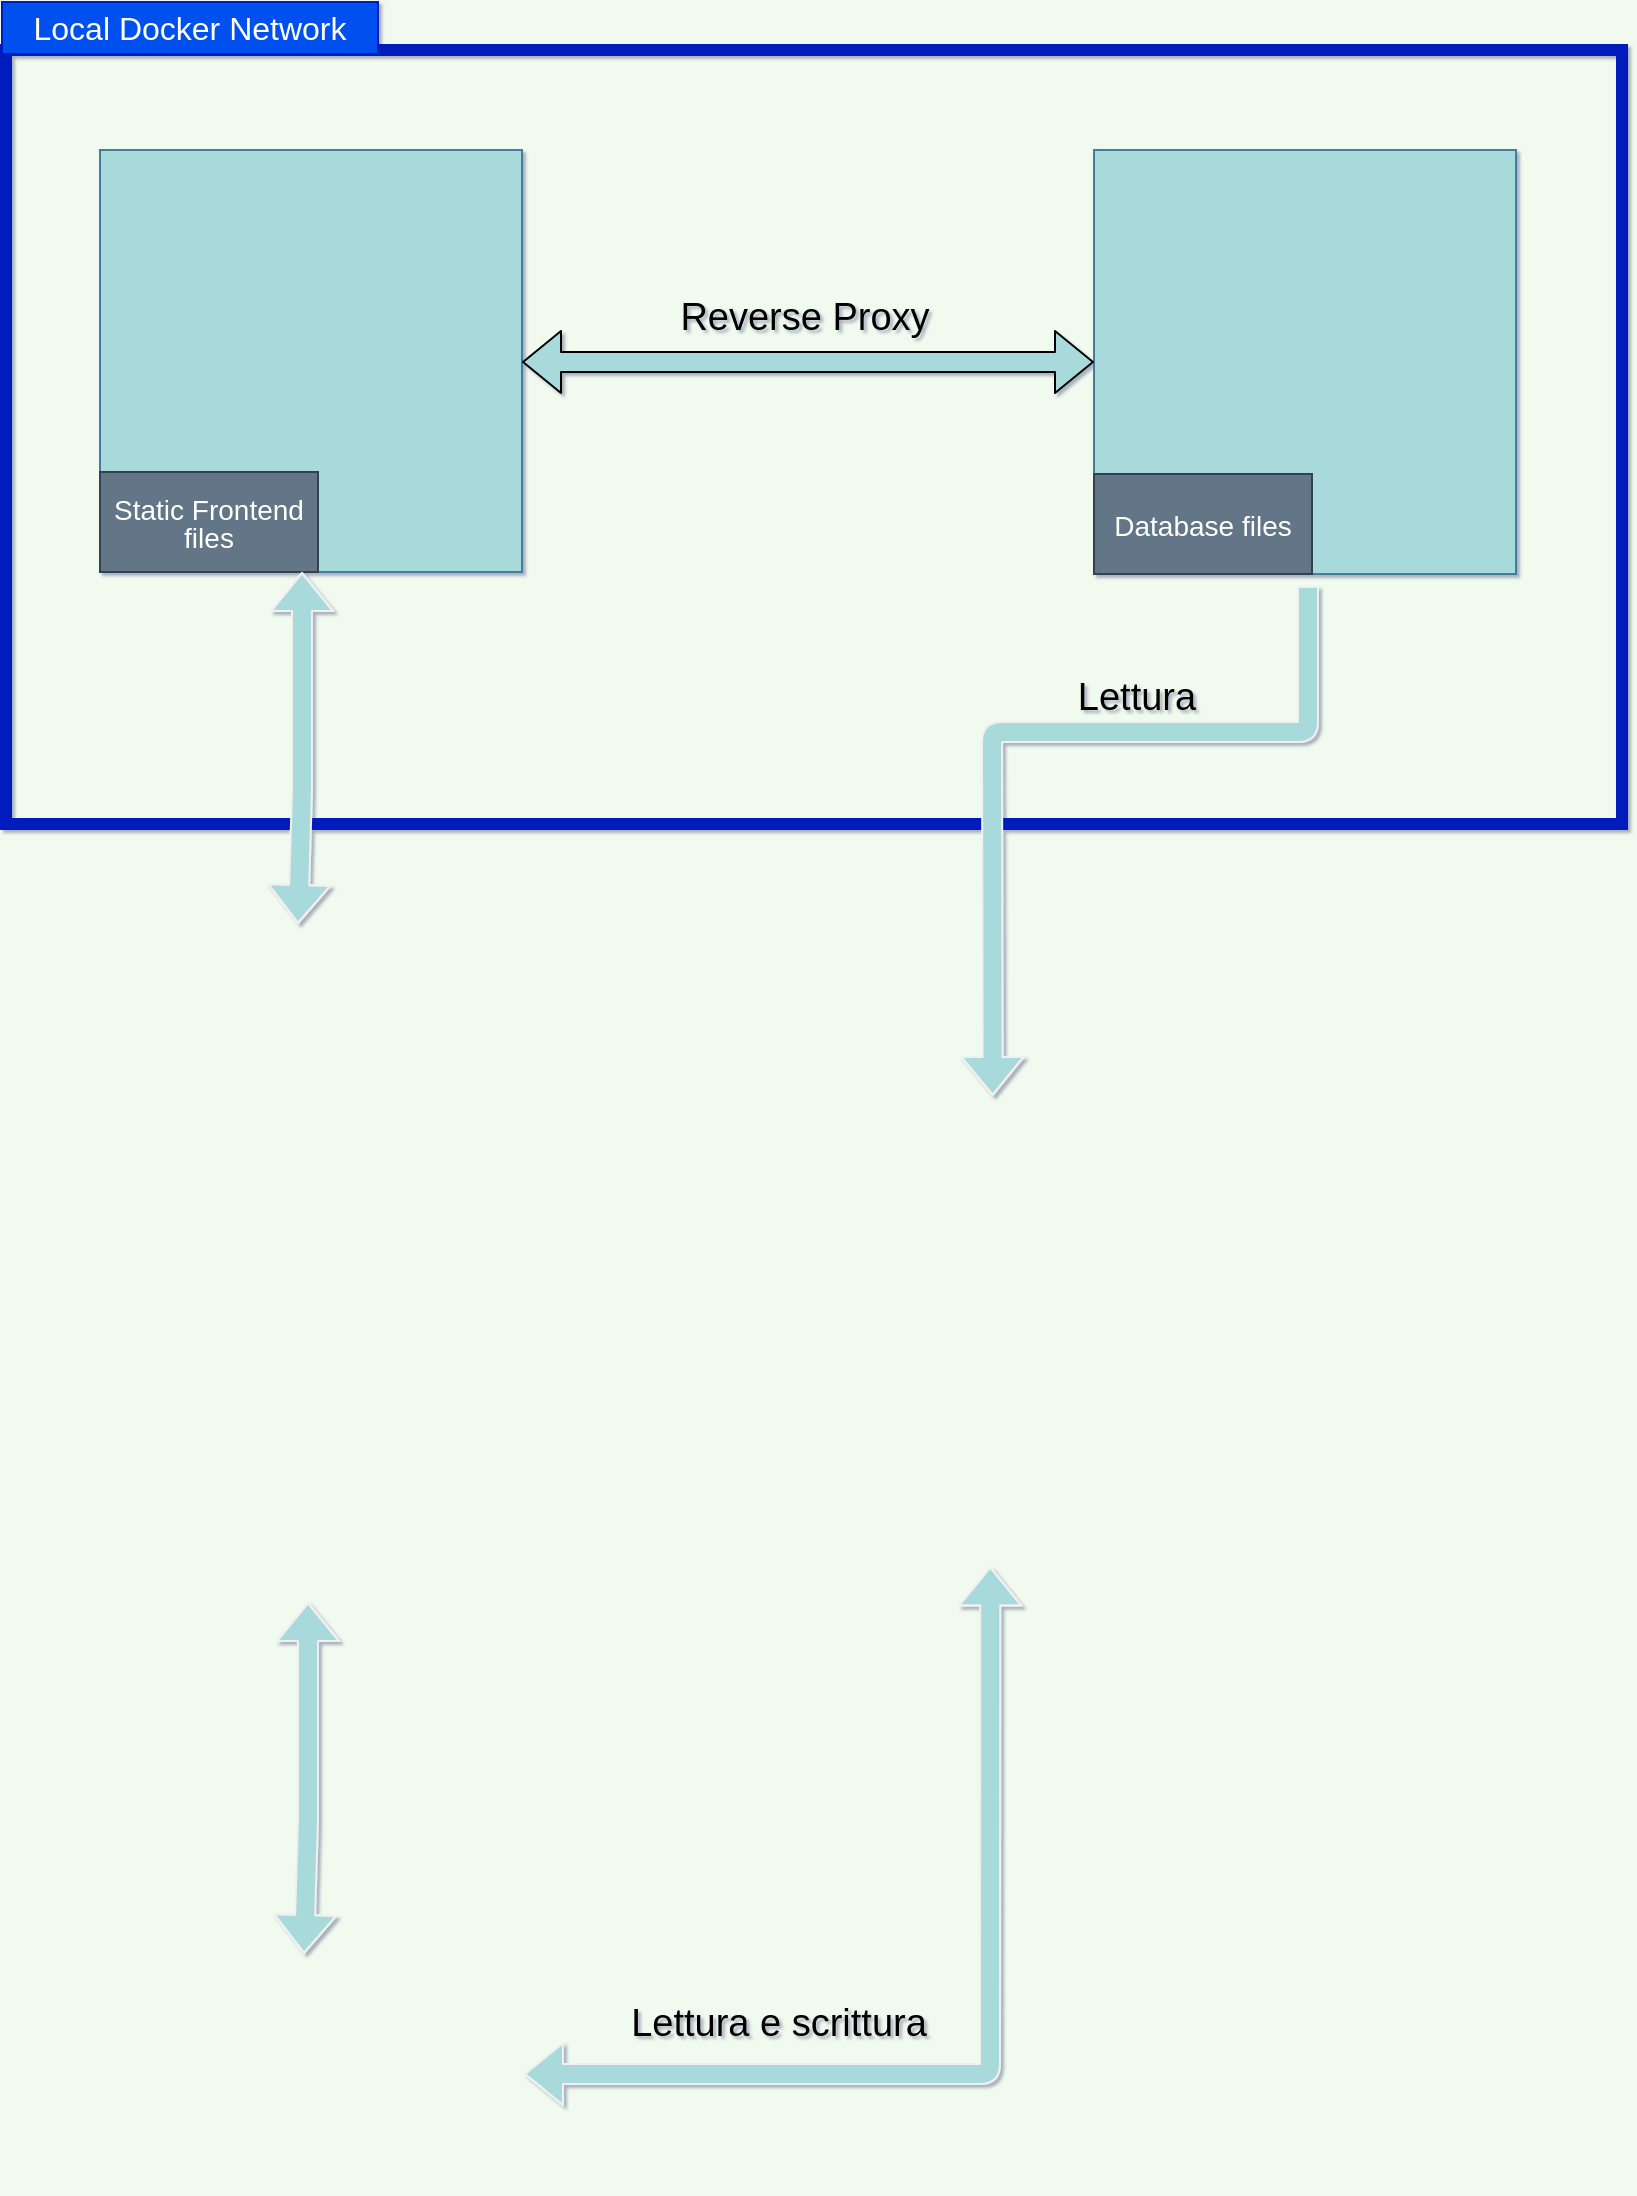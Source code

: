 <mxfile>
    <diagram id="TEg-PIH5Uc5KQjoDQgSk" name="Page-1">
        <mxGraphModel dx="1277" dy="617" grid="0" gridSize="10" guides="1" tooltips="1" connect="1" arrows="1" fold="1" page="1" pageScale="1" pageWidth="1200" pageHeight="1600" background="#F1FAEE" math="0" shadow="1">
            <root>
                <mxCell id="0"/>
                <mxCell id="1" parent="0"/>
                <mxCell id="3" value="" style="whiteSpace=wrap;html=1;aspect=fixed;fillColor=#A8DADC;strokeColor=#457B9D;fontColor=#1D3557;rounded=0;" vertex="1" parent="1">
                    <mxGeometry x="255" y="182" width="211" height="211" as="geometry"/>
                </mxCell>
                <mxCell id="4" value="" style="shape=image;verticalLabelPosition=bottom;verticalAlign=top;aspect=fixed;imageAspect=0;image=https://betaingegneria.it/wp-content/uploads/2019/06/nginx-logo.png;labelBackgroundColor=#F1FAEE;fillColor=#A8DADC;strokeColor=#457B9D;fontColor=#1D3557;" vertex="1" parent="1">
                    <mxGeometry x="302.16" y="223" width="116.67" height="91" as="geometry"/>
                </mxCell>
                <mxCell id="5" value="" style="shape=image;verticalLabelPosition=bottom;verticalAlign=top;aspect=fixed;imageAspect=0;image=https://www.docker.com/sites/default/files/d8/2019-07/horizontal-logo-monochromatic-white.png;labelBackgroundColor=#F1FAEE;fillColor=#A8DADC;strokeColor=#457B9D;fontColor=#1D3557;" vertex="1" parent="1">
                    <mxGeometry x="282" y="158" width="162.98" height="42" as="geometry"/>
                </mxCell>
                <mxCell id="7" value="&lt;p style=&quot;line-height: 100% ; font-size: 14px&quot;&gt;Static Frontend &lt;br&gt;files&lt;/p&gt;" style="rounded=0;whiteSpace=wrap;html=1;strokeColor=#314354;gradientDirection=north;fillColor=#647687;fontColor=#ffffff;" vertex="1" parent="1">
                    <mxGeometry x="255" y="343" width="109" height="50" as="geometry"/>
                </mxCell>
                <mxCell id="11" value="" style="rounded=0;whiteSpace=wrap;html=1;sketch=0;fontColor=#1D3557;strokeColor=#457B9D;fillColor=#A8DADC;" vertex="1" parent="1">
                    <mxGeometry x="752" y="182" width="211" height="212" as="geometry"/>
                </mxCell>
                <mxCell id="12" value="" style="shape=image;verticalLabelPosition=bottom;verticalAlign=top;aspect=fixed;imageAspect=0;image=https://upload.wikimedia.org/wikipedia/commons/thumb/3/3c/Flask_logo.svg/1200px-Flask_logo.svg.png;labelBackgroundColor=#F1FAEE;fillColor=#A8DADC;strokeColor=#457B9D;fontColor=#1D3557;" vertex="1" parent="1">
                    <mxGeometry x="787.9" y="257" width="155.49" height="61" as="geometry"/>
                </mxCell>
                <mxCell id="17" value="&lt;font style=&quot;font-size: 19px&quot;&gt;Reverse Proxy&lt;/font&gt;" style="shape=flexArrow;endArrow=classic;startArrow=classic;html=1;fillColor=#A8DADC;rounded=1;labelBackgroundColor=none;fontColor=#000000;entryX=0;entryY=0.5;entryDx=0;entryDy=0;" edge="1" parent="1" target="11">
                    <mxGeometry x="-0.014" y="22" width="100" height="100" relative="1" as="geometry">
                        <mxPoint x="466" y="288" as="sourcePoint"/>
                        <mxPoint x="757" y="312" as="targetPoint"/>
                        <mxPoint as="offset"/>
                    </mxGeometry>
                </mxCell>
                <mxCell id="18" value="" style="shape=image;verticalLabelPosition=bottom;verticalAlign=top;aspect=fixed;imageAspect=0;image=https://www.docker.com/sites/default/files/d8/2019-07/horizontal-logo-monochromatic-white.png;labelBackgroundColor=#F1FAEE;fillColor=#A8DADC;strokeColor=#457B9D;fontColor=#1D3557;" vertex="1" parent="1">
                    <mxGeometry x="776.01" y="158" width="162.98" height="42" as="geometry"/>
                </mxCell>
                <mxCell id="19" value="&lt;p style=&quot;line-height: 100% ; font-size: 14px&quot;&gt;Database files&lt;/p&gt;" style="rounded=0;whiteSpace=wrap;html=1;strokeColor=#314354;gradientDirection=north;fillColor=#647687;fontColor=#ffffff;" vertex="1" parent="1">
                    <mxGeometry x="752" y="344" width="109" height="50" as="geometry"/>
                </mxCell>
                <mxCell id="20" value="" style="rounded=0;whiteSpace=wrap;html=1;sketch=0;fontColor=#ffffff;strokeColor=#001DBC;glass=0;shadow=0;strokeWidth=6;fillColor=none;" vertex="1" parent="1">
                    <mxGeometry x="208" y="132" width="808" height="387" as="geometry"/>
                </mxCell>
                <mxCell id="21" value="&lt;font style=&quot;font-size: 16px&quot;&gt;Local Docker Network&lt;/font&gt;" style="rounded=0;whiteSpace=wrap;html=1;shadow=0;glass=0;sketch=0;strokeWidth=1;strokeColor=#001DBC;fillColor=#0050ef;fontColor=#ffffff;" vertex="1" parent="1">
                    <mxGeometry x="206" y="108" width="188" height="26" as="geometry"/>
                </mxCell>
                <mxCell id="25" value="" style="shape=flexArrow;endArrow=classic;startArrow=classic;html=1;labelBackgroundColor=none;fontColor=#000000;strokeColor=#f0f0f0;fillColor=#A8DADC;exitX=0.5;exitY=0;exitDx=0;exitDy=0;" edge="1" parent="1">
                    <mxGeometry width="100" height="100" relative="1" as="geometry">
                        <mxPoint x="354.01" y="569" as="sourcePoint"/>
                        <mxPoint x="356" y="393" as="targetPoint"/>
                        <Array as="points">
                            <mxPoint x="356" y="502"/>
                        </Array>
                    </mxGeometry>
                </mxCell>
                <mxCell id="26" value="" style="shape=image;verticalLabelPosition=bottom;labelBackgroundColor=#ffffff;verticalAlign=top;aspect=fixed;imageAspect=0;image=https://freepikpsd.com/media/2019/10/cloud-internet-png.png;" vertex="1" parent="1">
                    <mxGeometry x="213" y="614" width="306.16" height="262" as="geometry"/>
                </mxCell>
                <mxCell id="27" value="" style="shape=image;verticalLabelPosition=bottom;labelBackgroundColor=#ffffff;verticalAlign=top;aspect=fixed;imageAspect=0;image=https://www.techbyte.it/wp-content/uploads/2018/06/protocollo-https.png;" vertex="1" parent="1">
                    <mxGeometry x="272" y="569" width="164.02" height="88" as="geometry"/>
                </mxCell>
                <mxCell id="29" value="" style="shape=image;verticalLabelPosition=bottom;labelBackgroundColor=#ffffff;verticalAlign=top;aspect=fixed;imageAspect=0;image=https://miro.medium.com/max/611/0*OOLVfwHOzhFIMhFT.png;" vertex="1" parent="1">
                    <mxGeometry x="580" y="655" width="242.67" height="224" as="geometry"/>
                </mxCell>
                <mxCell id="31" value="" style="shape=image;verticalLabelPosition=bottom;labelBackgroundColor=#ffffff;verticalAlign=top;aspect=fixed;imageAspect=0;image=https://www.techbyte.it/wp-content/uploads/2018/06/protocollo-https.png;" vertex="1" parent="1">
                    <mxGeometry x="280.55" y="819" width="165.88" height="89" as="geometry"/>
                </mxCell>
                <mxCell id="33" value="" style="shape=image;verticalLabelPosition=bottom;labelBackgroundColor=#ffffff;verticalAlign=top;aspect=fixed;imageAspect=0;image=https://www.webrexstudio.com/wp-content/uploads/2019/05/react-js-image.png;" vertex="1" parent="1">
                    <mxGeometry x="255" y="1084" width="206" height="116.08" as="geometry"/>
                </mxCell>
                <mxCell id="34" value="" style="shape=flexArrow;endArrow=classic;startArrow=classic;html=1;labelBackgroundColor=none;fontColor=#000000;strokeColor=#f0f0f0;fillColor=#A8DADC;exitX=0.5;exitY=0;exitDx=0;exitDy=0;" edge="1" parent="1">
                    <mxGeometry width="100" height="100" relative="1" as="geometry">
                        <mxPoint x="357" y="1084" as="sourcePoint"/>
                        <mxPoint x="358.99" y="908.0" as="targetPoint"/>
                        <Array as="points">
                            <mxPoint x="358.99" y="1017"/>
                        </Array>
                    </mxGeometry>
                </mxCell>
                <mxCell id="35" value="&lt;font style=&quot;font-size: 19px&quot;&gt;Lettura e scrittura&lt;/font&gt;" style="shape=flexArrow;endArrow=classic;startArrow=classic;html=1;labelBackgroundColor=none;fontColor=#000000;strokeColor=#f0f0f0;fillColor=#A8DADC;entryX=0.495;entryY=1.05;entryDx=0;entryDy=0;entryPerimeter=0;" edge="1" parent="1" target="29">
                    <mxGeometry x="-0.478" y="25" width="100" height="100" relative="1" as="geometry">
                        <mxPoint x="467" y="1144" as="sourcePoint"/>
                        <mxPoint x="736" y="942" as="targetPoint"/>
                        <Array as="points">
                            <mxPoint x="700" y="1144"/>
                        </Array>
                        <mxPoint as="offset"/>
                    </mxGeometry>
                </mxCell>
                <mxCell id="36" value="&lt;font style=&quot;font-size: 19px&quot;&gt;Lettura&lt;/font&gt;" style="shape=flexArrow;endArrow=classic;html=1;labelBackgroundColor=none;fontColor=#000000;strokeColor=#f0f0f0;fillColor=#A8DADC;entryX=0.5;entryY=0;entryDx=0;entryDy=0;" edge="1" parent="1" target="29">
                    <mxGeometry x="-0.23" y="-17" width="50" height="50" relative="1" as="geometry">
                        <mxPoint x="859" y="400" as="sourcePoint"/>
                        <mxPoint x="711" y="534" as="targetPoint"/>
                        <Array as="points">
                            <mxPoint x="859" y="473"/>
                            <mxPoint x="784" y="473"/>
                            <mxPoint x="701" y="473"/>
                        </Array>
                        <mxPoint as="offset"/>
                    </mxGeometry>
                </mxCell>
            </root>
        </mxGraphModel>
    </diagram>
</mxfile>